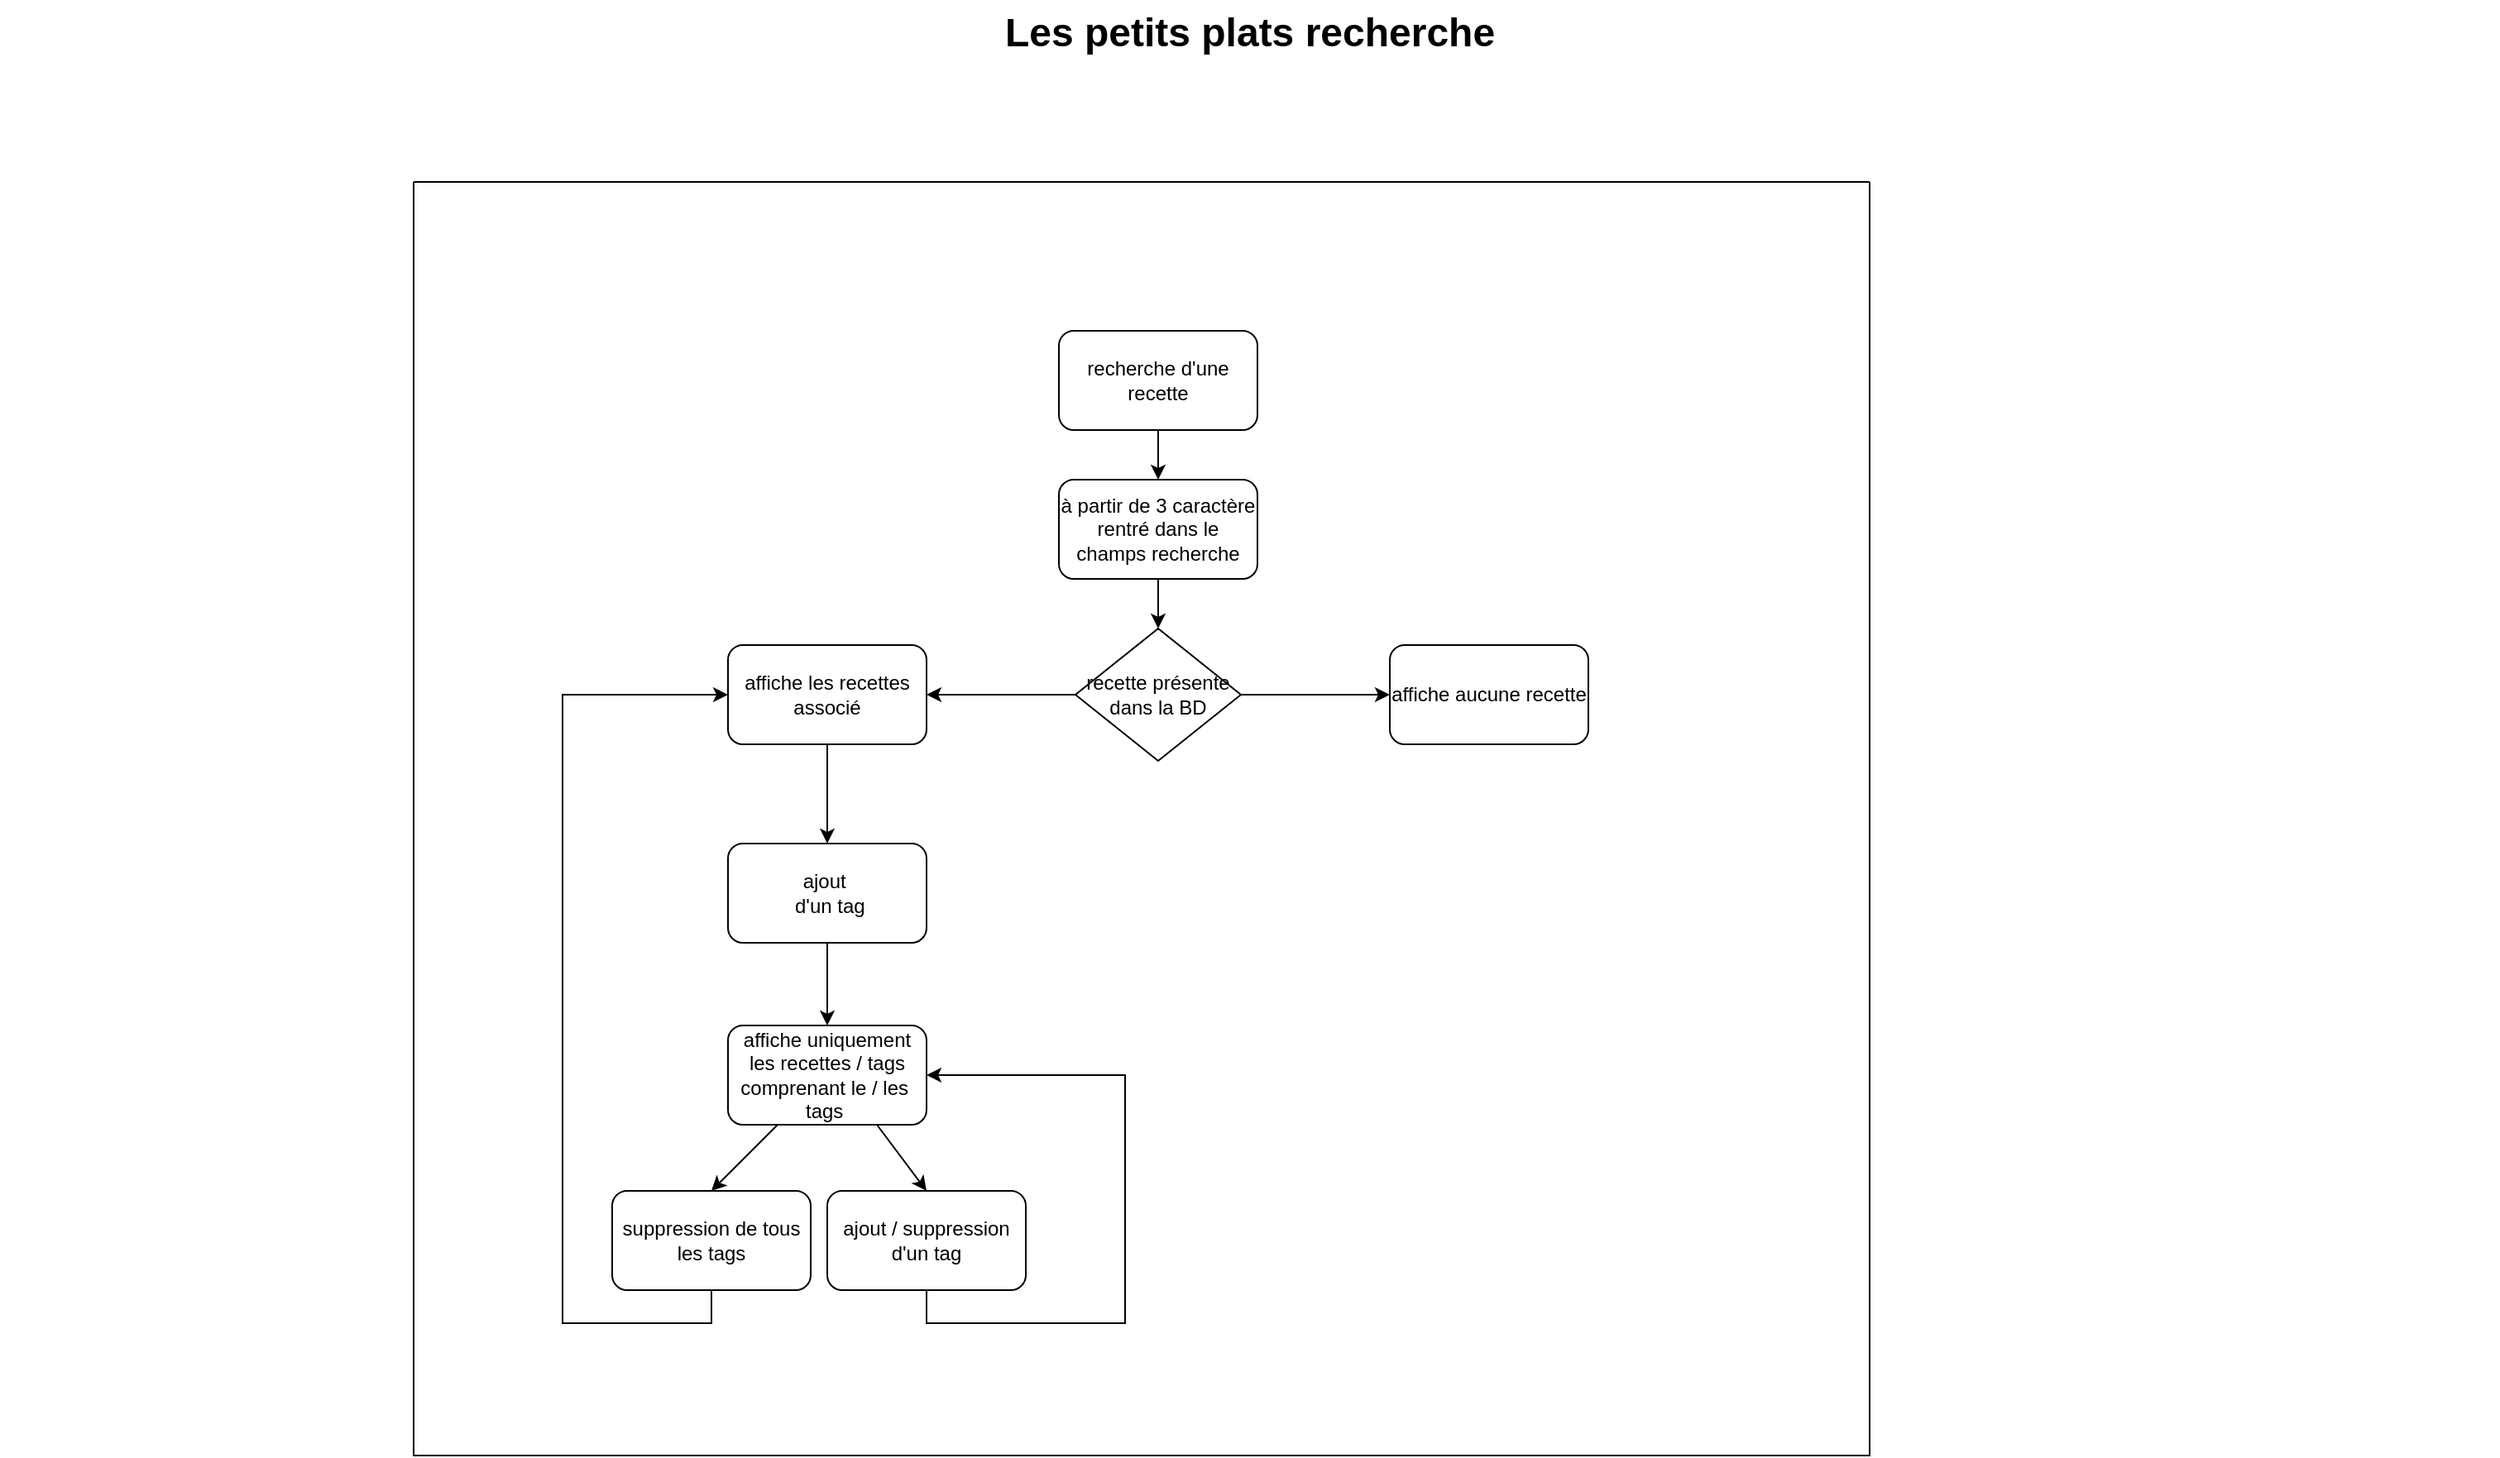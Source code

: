 <mxfile version="21.7.5" type="github">
  <diagram name="Page-1" id="929967ad-93f9-6ef4-fab6-5d389245f69c">
    <mxGraphModel dx="1434" dy="790" grid="1" gridSize="10" guides="1" tooltips="1" connect="1" arrows="1" fold="1" page="1" pageScale="1.5" pageWidth="1169" pageHeight="826" background="none" math="0" shadow="0">
      <root>
        <mxCell id="0" style=";html=1;" />
        <mxCell id="1" style=";html=1;" parent="0" />
        <mxCell id="1672d66443f91eb5-23" value="Les petits plats recherche" style="text;strokeColor=none;fillColor=none;html=1;fontSize=24;fontStyle=1;verticalAlign=middle;align=center;" parent="1" vertex="1">
          <mxGeometry x="120" y="40" width="1510" height="40" as="geometry" />
        </mxCell>
        <mxCell id="DQ8tpov3o1DMA2q7t00S-1" value="" style="swimlane;startSize=0;" parent="1" vertex="1">
          <mxGeometry x="370" y="150" width="880" height="770" as="geometry" />
        </mxCell>
        <mxCell id="DQ8tpov3o1DMA2q7t00S-2" value="recherche d&#39;une recette" style="rounded=1;whiteSpace=wrap;html=1;" parent="DQ8tpov3o1DMA2q7t00S-1" vertex="1">
          <mxGeometry x="390" y="90" width="120" height="60" as="geometry" />
        </mxCell>
        <mxCell id="DQ8tpov3o1DMA2q7t00S-4" value="à partir de 3 caractère rentré dans le champs recherche" style="rounded=1;whiteSpace=wrap;html=1;" parent="DQ8tpov3o1DMA2q7t00S-1" vertex="1">
          <mxGeometry x="390" y="180" width="120" height="60" as="geometry" />
        </mxCell>
        <mxCell id="DQ8tpov3o1DMA2q7t00S-5" value="recette présente dans la BD" style="rhombus;whiteSpace=wrap;html=1;" parent="DQ8tpov3o1DMA2q7t00S-1" vertex="1">
          <mxGeometry x="400" y="270" width="100" height="80" as="geometry" />
        </mxCell>
        <mxCell id="DQ8tpov3o1DMA2q7t00S-6" value="" style="endArrow=classic;html=1;rounded=0;exitX=0.5;exitY=1;exitDx=0;exitDy=0;entryX=0.5;entryY=0;entryDx=0;entryDy=0;" parent="DQ8tpov3o1DMA2q7t00S-1" source="DQ8tpov3o1DMA2q7t00S-2" target="DQ8tpov3o1DMA2q7t00S-4" edge="1">
          <mxGeometry width="50" height="50" relative="1" as="geometry">
            <mxPoint x="330" y="190" as="sourcePoint" />
            <mxPoint x="380" y="140" as="targetPoint" />
          </mxGeometry>
        </mxCell>
        <mxCell id="DQ8tpov3o1DMA2q7t00S-7" value="" style="endArrow=classic;html=1;rounded=0;exitX=1;exitY=0.5;exitDx=0;exitDy=0;entryX=0;entryY=0.5;entryDx=0;entryDy=0;" parent="DQ8tpov3o1DMA2q7t00S-1" source="DQ8tpov3o1DMA2q7t00S-5" target="DQ8tpov3o1DMA2q7t00S-8" edge="1">
          <mxGeometry width="50" height="50" relative="1" as="geometry">
            <mxPoint x="330" y="280" as="sourcePoint" />
            <mxPoint x="380" y="230" as="targetPoint" />
          </mxGeometry>
        </mxCell>
        <mxCell id="DQ8tpov3o1DMA2q7t00S-8" value="affiche aucune recette" style="rounded=1;whiteSpace=wrap;html=1;" parent="DQ8tpov3o1DMA2q7t00S-1" vertex="1">
          <mxGeometry x="590" y="280" width="120" height="60" as="geometry" />
        </mxCell>
        <mxCell id="DQ8tpov3o1DMA2q7t00S-9" value="affiche les recettes associé" style="rounded=1;whiteSpace=wrap;html=1;" parent="DQ8tpov3o1DMA2q7t00S-1" vertex="1">
          <mxGeometry x="190" y="280" width="120" height="60" as="geometry" />
        </mxCell>
        <mxCell id="DQ8tpov3o1DMA2q7t00S-10" value="" style="endArrow=classic;html=1;rounded=0;exitX=0;exitY=0.5;exitDx=0;exitDy=0;entryX=1;entryY=0.5;entryDx=0;entryDy=0;" parent="DQ8tpov3o1DMA2q7t00S-1" source="DQ8tpov3o1DMA2q7t00S-5" target="DQ8tpov3o1DMA2q7t00S-9" edge="1">
          <mxGeometry width="50" height="50" relative="1" as="geometry">
            <mxPoint x="330" y="280" as="sourcePoint" />
            <mxPoint x="380" y="230" as="targetPoint" />
          </mxGeometry>
        </mxCell>
        <mxCell id="DQ8tpov3o1DMA2q7t00S-11" value="ajout&amp;nbsp;&lt;br&gt;&amp;nbsp;d&#39;un tag" style="rounded=1;whiteSpace=wrap;html=1;" parent="DQ8tpov3o1DMA2q7t00S-1" vertex="1">
          <mxGeometry x="190" y="400" width="120" height="60" as="geometry" />
        </mxCell>
        <mxCell id="DQ8tpov3o1DMA2q7t00S-12" value="" style="endArrow=classic;html=1;rounded=0;exitX=0.5;exitY=1;exitDx=0;exitDy=0;entryX=0.5;entryY=0;entryDx=0;entryDy=0;" parent="DQ8tpov3o1DMA2q7t00S-1" source="DQ8tpov3o1DMA2q7t00S-9" target="DQ8tpov3o1DMA2q7t00S-11" edge="1">
          <mxGeometry width="50" height="50" relative="1" as="geometry">
            <mxPoint x="380" y="280" as="sourcePoint" />
            <mxPoint x="430" y="230" as="targetPoint" />
          </mxGeometry>
        </mxCell>
        <mxCell id="DQ8tpov3o1DMA2q7t00S-14" value="" style="endArrow=classic;html=1;rounded=0;entryX=0.5;entryY=0;entryDx=0;entryDy=0;exitX=0.5;exitY=1;exitDx=0;exitDy=0;" parent="DQ8tpov3o1DMA2q7t00S-1" source="DQ8tpov3o1DMA2q7t00S-4" target="DQ8tpov3o1DMA2q7t00S-5" edge="1">
          <mxGeometry width="50" height="50" relative="1" as="geometry">
            <mxPoint x="380" y="420" as="sourcePoint" />
            <mxPoint x="430" y="370" as="targetPoint" />
          </mxGeometry>
        </mxCell>
        <mxCell id="DQ8tpov3o1DMA2q7t00S-15" value="affiche uniquement les recettes / tags comprenant le / les&amp;nbsp; tags&amp;nbsp;" style="rounded=1;whiteSpace=wrap;html=1;" parent="DQ8tpov3o1DMA2q7t00S-1" vertex="1">
          <mxGeometry x="190" y="510" width="120" height="60" as="geometry" />
        </mxCell>
        <mxCell id="DQ8tpov3o1DMA2q7t00S-16" value="" style="endArrow=classic;html=1;rounded=0;exitX=0.5;exitY=1;exitDx=0;exitDy=0;entryX=0.5;entryY=0;entryDx=0;entryDy=0;" parent="DQ8tpov3o1DMA2q7t00S-1" source="DQ8tpov3o1DMA2q7t00S-11" target="DQ8tpov3o1DMA2q7t00S-15" edge="1">
          <mxGeometry width="50" height="50" relative="1" as="geometry">
            <mxPoint x="370" y="350" as="sourcePoint" />
            <mxPoint x="420" y="300" as="targetPoint" />
          </mxGeometry>
        </mxCell>
        <mxCell id="DQ8tpov3o1DMA2q7t00S-17" value="ajout / suppression d&#39;un tag" style="rounded=1;whiteSpace=wrap;html=1;" parent="DQ8tpov3o1DMA2q7t00S-1" vertex="1">
          <mxGeometry x="250" y="610" width="120" height="60" as="geometry" />
        </mxCell>
        <mxCell id="DQ8tpov3o1DMA2q7t00S-18" value="" style="endArrow=classic;html=1;rounded=0;exitX=0.75;exitY=1;exitDx=0;exitDy=0;entryX=0.5;entryY=0;entryDx=0;entryDy=0;" parent="DQ8tpov3o1DMA2q7t00S-1" source="DQ8tpov3o1DMA2q7t00S-15" target="DQ8tpov3o1DMA2q7t00S-17" edge="1">
          <mxGeometry width="50" height="50" relative="1" as="geometry">
            <mxPoint x="370" y="350" as="sourcePoint" />
            <mxPoint x="420" y="300" as="targetPoint" />
          </mxGeometry>
        </mxCell>
        <mxCell id="DQ8tpov3o1DMA2q7t00S-19" value="" style="endArrow=classic;html=1;rounded=0;exitX=0.5;exitY=1;exitDx=0;exitDy=0;entryX=1;entryY=0.5;entryDx=0;entryDy=0;" parent="DQ8tpov3o1DMA2q7t00S-1" source="DQ8tpov3o1DMA2q7t00S-17" target="DQ8tpov3o1DMA2q7t00S-15" edge="1">
          <mxGeometry width="50" height="50" relative="1" as="geometry">
            <mxPoint x="360" y="670" as="sourcePoint" />
            <mxPoint x="360" y="540" as="targetPoint" />
            <Array as="points">
              <mxPoint x="310" y="690" />
              <mxPoint x="430" y="690" />
              <mxPoint x="430" y="540" />
            </Array>
          </mxGeometry>
        </mxCell>
        <mxCell id="DQ8tpov3o1DMA2q7t00S-20" value="suppression de tous les tags" style="rounded=1;whiteSpace=wrap;html=1;" parent="DQ8tpov3o1DMA2q7t00S-1" vertex="1">
          <mxGeometry x="120" y="610" width="120" height="60" as="geometry" />
        </mxCell>
        <mxCell id="DQ8tpov3o1DMA2q7t00S-21" value="" style="endArrow=classic;html=1;rounded=0;exitX=0.25;exitY=1;exitDx=0;exitDy=0;entryX=0.5;entryY=0;entryDx=0;entryDy=0;" parent="DQ8tpov3o1DMA2q7t00S-1" source="DQ8tpov3o1DMA2q7t00S-15" target="DQ8tpov3o1DMA2q7t00S-20" edge="1">
          <mxGeometry width="50" height="50" relative="1" as="geometry">
            <mxPoint x="290" y="580" as="sourcePoint" />
            <mxPoint x="320" y="620" as="targetPoint" />
          </mxGeometry>
        </mxCell>
        <mxCell id="DQ8tpov3o1DMA2q7t00S-22" value="" style="endArrow=classic;html=1;rounded=0;exitX=0.5;exitY=1;exitDx=0;exitDy=0;entryX=0;entryY=0.5;entryDx=0;entryDy=0;" parent="DQ8tpov3o1DMA2q7t00S-1" source="DQ8tpov3o1DMA2q7t00S-20" target="DQ8tpov3o1DMA2q7t00S-9" edge="1">
          <mxGeometry width="50" height="50" relative="1" as="geometry">
            <mxPoint x="370" y="350" as="sourcePoint" />
            <mxPoint x="420" y="300" as="targetPoint" />
            <Array as="points">
              <mxPoint x="180" y="690" />
              <mxPoint x="90" y="690" />
              <mxPoint x="90" y="310" />
            </Array>
          </mxGeometry>
        </mxCell>
      </root>
    </mxGraphModel>
  </diagram>
</mxfile>
